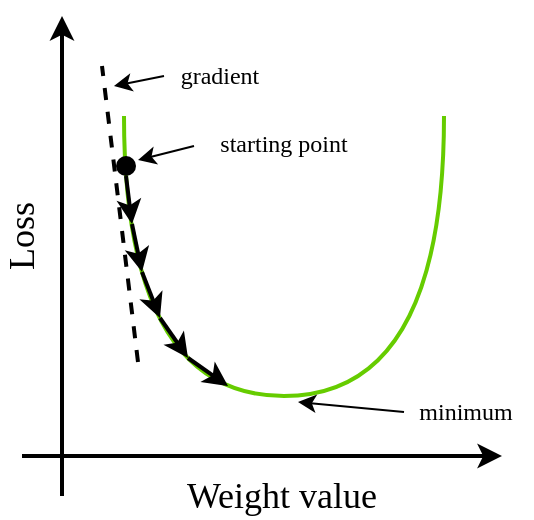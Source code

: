 <mxfile version="13.3.1" type="device"><diagram id="Uo7lI4_x9BMITOi8GTIM" name="Page-1"><mxGraphModel dx="813" dy="437" grid="1" gridSize="10" guides="1" tooltips="1" connect="1" arrows="1" fold="1" page="1" pageScale="1" pageWidth="827" pageHeight="1169" math="0" shadow="0"><root><mxCell id="0"/><mxCell id="1" parent="0"/><mxCell id="dr6hwMRI9y8p--_BoZMJ-1" value="" style="endArrow=classic;html=1;strokeWidth=2;strokeColor=#000000;" edge="1" parent="1"><mxGeometry width="50" height="50" relative="1" as="geometry"><mxPoint x="280" y="460" as="sourcePoint"/><mxPoint x="280" y="220" as="targetPoint"/></mxGeometry></mxCell><mxCell id="dr6hwMRI9y8p--_BoZMJ-2" value="" style="endArrow=classic;html=1;strokeWidth=2;strokeColor=#000000;" edge="1" parent="1"><mxGeometry width="50" height="50" relative="1" as="geometry"><mxPoint x="260" y="440" as="sourcePoint"/><mxPoint x="500" y="440" as="targetPoint"/></mxGeometry></mxCell><mxCell id="dr6hwMRI9y8p--_BoZMJ-3" value="" style="endArrow=none;html=1;strokeColor=#66CC00;strokeWidth=2;edgeStyle=orthogonalEdgeStyle;curved=1;" edge="1" parent="1"><mxGeometry width="50" height="50" relative="1" as="geometry"><mxPoint x="311" y="270" as="sourcePoint"/><mxPoint x="471" y="270" as="targetPoint"/><Array as="points"><mxPoint x="311" y="410"/><mxPoint x="471" y="410"/></Array></mxGeometry></mxCell><mxCell id="dr6hwMRI9y8p--_BoZMJ-4" value="" style="ellipse;whiteSpace=wrap;html=1;fillColor=#000000;strokeColor=none;strokeWidth=2;" vertex="1" parent="1"><mxGeometry x="307" y="290" width="10" height="10" as="geometry"/></mxCell><mxCell id="dr6hwMRI9y8p--_BoZMJ-8" value="" style="endArrow=classic;html=1;strokeColor=#000000;strokeWidth=2;comic=0;shadow=0;" edge="1" parent="1"><mxGeometry width="50" height="50" relative="1" as="geometry"><mxPoint x="312" y="300" as="sourcePoint"/><mxPoint x="315" y="324" as="targetPoint"/></mxGeometry></mxCell><mxCell id="dr6hwMRI9y8p--_BoZMJ-15" value="" style="endArrow=classic;html=1;strokeColor=#000000;strokeWidth=2;comic=0;shadow=0;" edge="1" parent="1"><mxGeometry width="50" height="50" relative="1" as="geometry"><mxPoint x="315" y="324" as="sourcePoint"/><mxPoint x="320" y="348" as="targetPoint"/></mxGeometry></mxCell><mxCell id="dr6hwMRI9y8p--_BoZMJ-16" value="" style="endArrow=classic;html=1;strokeColor=#000000;strokeWidth=2;comic=0;shadow=0;" edge="1" parent="1"><mxGeometry width="50" height="50" relative="1" as="geometry"><mxPoint x="320" y="348" as="sourcePoint"/><mxPoint x="329" y="371" as="targetPoint"/></mxGeometry></mxCell><mxCell id="dr6hwMRI9y8p--_BoZMJ-17" value="" style="endArrow=classic;html=1;strokeColor=#000000;strokeWidth=2;comic=0;shadow=0;" edge="1" parent="1"><mxGeometry width="50" height="50" relative="1" as="geometry"><mxPoint x="329" y="371" as="sourcePoint"/><mxPoint x="343" y="391" as="targetPoint"/></mxGeometry></mxCell><mxCell id="dr6hwMRI9y8p--_BoZMJ-18" value="" style="endArrow=classic;html=1;strokeColor=#000000;strokeWidth=2;comic=0;shadow=0;" edge="1" parent="1"><mxGeometry width="50" height="50" relative="1" as="geometry"><mxPoint x="343" y="391" as="sourcePoint"/><mxPoint x="363" y="405" as="targetPoint"/></mxGeometry></mxCell><mxCell id="dr6hwMRI9y8p--_BoZMJ-19" value="&lt;font style=&quot;font-size: 18px&quot; face=&quot;lmodern&quot;&gt;Loss&lt;/font&gt;" style="text;html=1;strokeColor=none;fillColor=none;align=center;verticalAlign=middle;whiteSpace=wrap;rounded=0;rotation=-90;" vertex="1" parent="1"><mxGeometry x="150" y="320" width="220" height="20" as="geometry"/></mxCell><mxCell id="dr6hwMRI9y8p--_BoZMJ-20" value="&lt;font style=&quot;font-size: 18px&quot; face=&quot;lmodern&quot;&gt;Weight value&lt;/font&gt;" style="text;html=1;strokeColor=none;fillColor=none;align=center;verticalAlign=middle;whiteSpace=wrap;rounded=0;" vertex="1" parent="1"><mxGeometry x="280" y="450" width="220" height="20" as="geometry"/></mxCell><mxCell id="dr6hwMRI9y8p--_BoZMJ-21" value="" style="endArrow=none;dashed=1;html=1;shadow=0;strokeColor=#000000;strokeWidth=2;" edge="1" parent="1"><mxGeometry width="50" height="50" relative="1" as="geometry"><mxPoint x="318" y="393" as="sourcePoint"/><mxPoint x="300" y="245" as="targetPoint"/></mxGeometry></mxCell><mxCell id="dr6hwMRI9y8p--_BoZMJ-23" value="" style="endArrow=none;html=1;shadow=0;strokeColor=#000000;strokeWidth=1;startArrow=classic;startFill=1;" edge="1" parent="1"><mxGeometry width="50" height="50" relative="1" as="geometry"><mxPoint x="318" y="292" as="sourcePoint"/><mxPoint x="346" y="285" as="targetPoint"/></mxGeometry></mxCell><mxCell id="dr6hwMRI9y8p--_BoZMJ-24" value="" style="endArrow=none;html=1;shadow=0;strokeColor=#000000;strokeWidth=1;startArrow=classic;startFill=1;" edge="1" parent="1"><mxGeometry width="50" height="50" relative="1" as="geometry"><mxPoint x="306" y="255" as="sourcePoint"/><mxPoint x="331" y="250" as="targetPoint"/></mxGeometry></mxCell><mxCell id="dr6hwMRI9y8p--_BoZMJ-25" value="" style="endArrow=none;html=1;shadow=0;strokeColor=#000000;strokeWidth=1;startArrow=classic;startFill=1;" edge="1" parent="1"><mxGeometry width="50" height="50" relative="1" as="geometry"><mxPoint x="398" y="413" as="sourcePoint"/><mxPoint x="451" y="418" as="targetPoint"/></mxGeometry></mxCell><mxCell id="dr6hwMRI9y8p--_BoZMJ-26" value="&lt;div&gt;&lt;font face=&quot;lmodern&quot;&gt;gradient&lt;/font&gt;&lt;/div&gt;" style="text;html=1;strokeColor=none;fillColor=none;align=center;verticalAlign=middle;whiteSpace=wrap;rounded=0;" vertex="1" parent="1"><mxGeometry x="334" y="240" width="50" height="20" as="geometry"/></mxCell><mxCell id="dr6hwMRI9y8p--_BoZMJ-27" value="&lt;font face=&quot;lmodern&quot;&gt;starting point&lt;/font&gt;" style="text;html=1;strokeColor=none;fillColor=none;align=center;verticalAlign=middle;whiteSpace=wrap;rounded=0;" vertex="1" parent="1"><mxGeometry x="343" y="274" width="96" height="20" as="geometry"/></mxCell><mxCell id="dr6hwMRI9y8p--_BoZMJ-28" value="&lt;font face=&quot;lmodern&quot;&gt;minimum&lt;/font&gt;" style="text;html=1;strokeColor=none;fillColor=none;align=center;verticalAlign=middle;whiteSpace=wrap;rounded=0;" vertex="1" parent="1"><mxGeometry x="449" y="408" width="66" height="20" as="geometry"/></mxCell></root></mxGraphModel></diagram></mxfile>